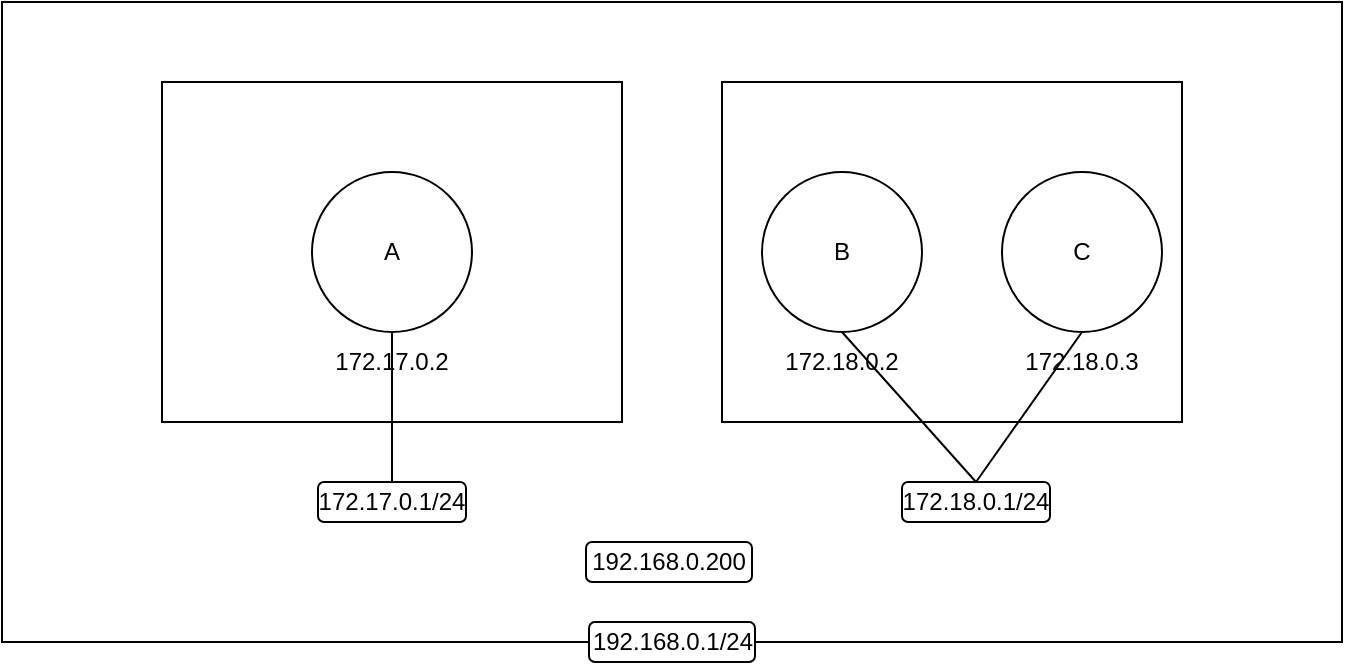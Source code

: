 <mxfile version="24.7.5">
  <diagram name="第 1 页" id="NPTidm1oZQYMJ1--32o8">
    <mxGraphModel dx="1434" dy="738" grid="1" gridSize="10" guides="1" tooltips="1" connect="1" arrows="1" fold="1" page="1" pageScale="1" pageWidth="827" pageHeight="1169" math="0" shadow="0">
      <root>
        <mxCell id="0" />
        <mxCell id="1" parent="0" />
        <mxCell id="BUKgxNRoLi286E0FGoUt-1" value="" style="rounded=0;whiteSpace=wrap;html=1;" vertex="1" parent="1">
          <mxGeometry x="100" y="120" width="670" height="320" as="geometry" />
        </mxCell>
        <mxCell id="BUKgxNRoLi286E0FGoUt-2" value="192.168.0.200" style="rounded=1;whiteSpace=wrap;html=1;" vertex="1" parent="1">
          <mxGeometry x="392" y="390" width="83" height="20" as="geometry" />
        </mxCell>
        <mxCell id="BUKgxNRoLi286E0FGoUt-4" value="" style="rounded=0;whiteSpace=wrap;html=1;" vertex="1" parent="1">
          <mxGeometry x="180" y="160" width="230" height="170" as="geometry" />
        </mxCell>
        <mxCell id="BUKgxNRoLi286E0FGoUt-6" value="" style="rounded=0;whiteSpace=wrap;html=1;" vertex="1" parent="1">
          <mxGeometry x="460" y="160" width="230" height="170" as="geometry" />
        </mxCell>
        <mxCell id="BUKgxNRoLi286E0FGoUt-7" value="A" style="ellipse;whiteSpace=wrap;html=1;aspect=fixed;" vertex="1" parent="1">
          <mxGeometry x="255" y="205" width="80" height="80" as="geometry" />
        </mxCell>
        <mxCell id="BUKgxNRoLi286E0FGoUt-8" value="172.17.0.1/24" style="rounded=1;whiteSpace=wrap;html=1;" vertex="1" parent="1">
          <mxGeometry x="258" y="360" width="74" height="20" as="geometry" />
        </mxCell>
        <mxCell id="BUKgxNRoLi286E0FGoUt-9" value="172.18.0.1/24" style="rounded=1;whiteSpace=wrap;html=1;" vertex="1" parent="1">
          <mxGeometry x="550" y="360" width="74" height="20" as="geometry" />
        </mxCell>
        <mxCell id="BUKgxNRoLi286E0FGoUt-10" value="B" style="ellipse;whiteSpace=wrap;html=1;aspect=fixed;" vertex="1" parent="1">
          <mxGeometry x="480" y="205" width="80" height="80" as="geometry" />
        </mxCell>
        <mxCell id="BUKgxNRoLi286E0FGoUt-11" value="C" style="ellipse;whiteSpace=wrap;html=1;aspect=fixed;" vertex="1" parent="1">
          <mxGeometry x="600" y="205" width="80" height="80" as="geometry" />
        </mxCell>
        <mxCell id="BUKgxNRoLi286E0FGoUt-12" value="172.17.0.2" style="text;html=1;align=center;verticalAlign=middle;whiteSpace=wrap;rounded=0;" vertex="1" parent="1">
          <mxGeometry x="265" y="285" width="60" height="30" as="geometry" />
        </mxCell>
        <mxCell id="BUKgxNRoLi286E0FGoUt-13" value="172.18.0.2" style="text;html=1;align=center;verticalAlign=middle;whiteSpace=wrap;rounded=0;" vertex="1" parent="1">
          <mxGeometry x="490" y="285" width="60" height="30" as="geometry" />
        </mxCell>
        <mxCell id="BUKgxNRoLi286E0FGoUt-14" value="172.18.0.3" style="text;html=1;align=center;verticalAlign=middle;whiteSpace=wrap;rounded=0;" vertex="1" parent="1">
          <mxGeometry x="610" y="285" width="60" height="30" as="geometry" />
        </mxCell>
        <mxCell id="BUKgxNRoLi286E0FGoUt-19" value="" style="endArrow=none;html=1;rounded=0;exitX=0.5;exitY=0;exitDx=0;exitDy=0;entryX=0.5;entryY=0;entryDx=0;entryDy=0;" edge="1" parent="1" source="BUKgxNRoLi286E0FGoUt-12" target="BUKgxNRoLi286E0FGoUt-8">
          <mxGeometry width="50" height="50" relative="1" as="geometry">
            <mxPoint x="410" y="330" as="sourcePoint" />
            <mxPoint x="460" y="280" as="targetPoint" />
          </mxGeometry>
        </mxCell>
        <mxCell id="BUKgxNRoLi286E0FGoUt-20" value="" style="endArrow=none;html=1;rounded=0;exitX=0.5;exitY=0;exitDx=0;exitDy=0;entryX=0.5;entryY=0;entryDx=0;entryDy=0;" edge="1" parent="1" source="BUKgxNRoLi286E0FGoUt-13" target="BUKgxNRoLi286E0FGoUt-9">
          <mxGeometry width="50" height="50" relative="1" as="geometry">
            <mxPoint x="490" y="355" as="sourcePoint" />
            <mxPoint x="490" y="430" as="targetPoint" />
          </mxGeometry>
        </mxCell>
        <mxCell id="BUKgxNRoLi286E0FGoUt-21" value="" style="endArrow=none;html=1;rounded=0;exitX=0.5;exitY=0;exitDx=0;exitDy=0;entryX=0.5;entryY=0;entryDx=0;entryDy=0;" edge="1" parent="1" source="BUKgxNRoLi286E0FGoUt-9" target="BUKgxNRoLi286E0FGoUt-14">
          <mxGeometry width="50" height="50" relative="1" as="geometry">
            <mxPoint x="530" y="295" as="sourcePoint" />
            <mxPoint x="585" y="370" as="targetPoint" />
          </mxGeometry>
        </mxCell>
        <mxCell id="BUKgxNRoLi286E0FGoUt-23" value="192.168.0.1/24" style="rounded=1;whiteSpace=wrap;html=1;" vertex="1" parent="1">
          <mxGeometry x="393.5" y="430" width="83" height="20" as="geometry" />
        </mxCell>
      </root>
    </mxGraphModel>
  </diagram>
</mxfile>
